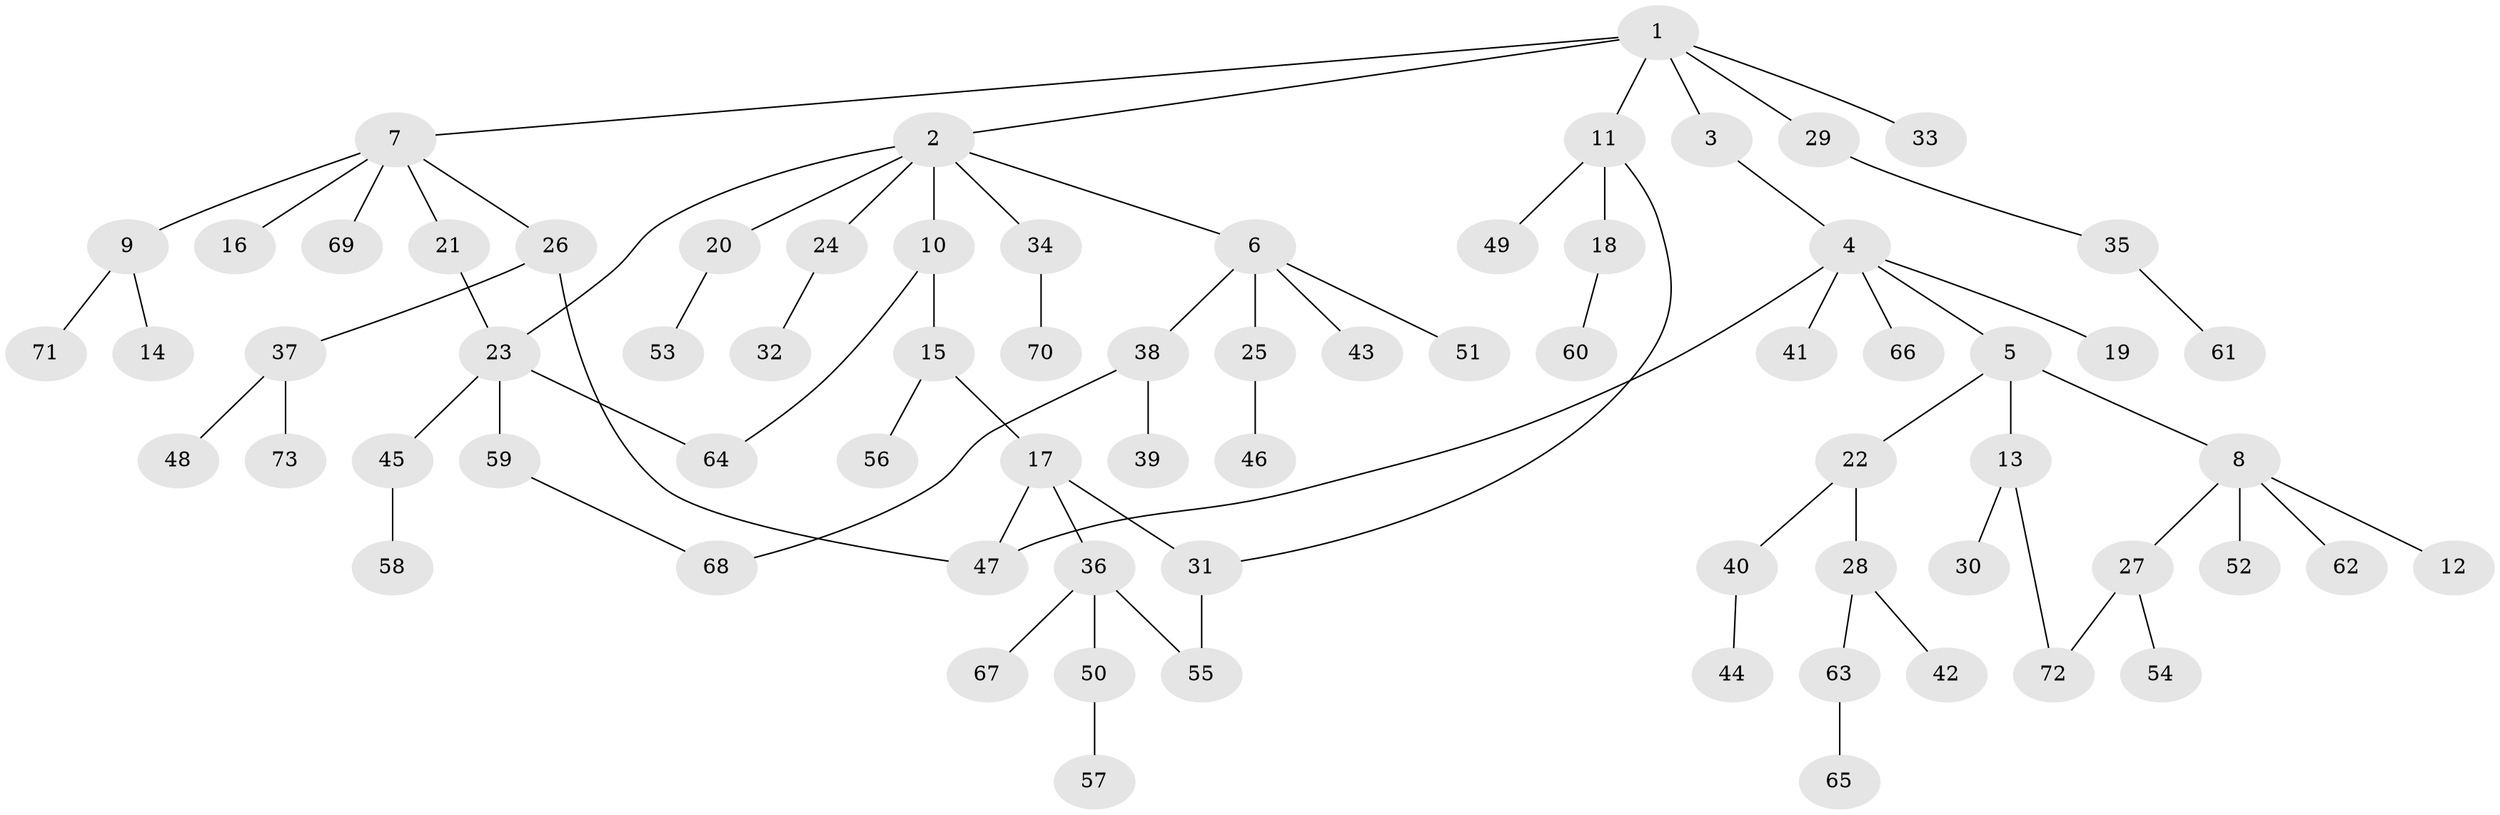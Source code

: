 // coarse degree distribution, {5: 0.11363636363636363, 6: 0.022727272727272728, 2: 0.2727272727272727, 4: 0.06818181818181818, 3: 0.11363636363636363, 1: 0.4090909090909091}
// Generated by graph-tools (version 1.1) at 2025/48/03/04/25 22:48:36]
// undirected, 73 vertices, 80 edges
graph export_dot {
  node [color=gray90,style=filled];
  1;
  2;
  3;
  4;
  5;
  6;
  7;
  8;
  9;
  10;
  11;
  12;
  13;
  14;
  15;
  16;
  17;
  18;
  19;
  20;
  21;
  22;
  23;
  24;
  25;
  26;
  27;
  28;
  29;
  30;
  31;
  32;
  33;
  34;
  35;
  36;
  37;
  38;
  39;
  40;
  41;
  42;
  43;
  44;
  45;
  46;
  47;
  48;
  49;
  50;
  51;
  52;
  53;
  54;
  55;
  56;
  57;
  58;
  59;
  60;
  61;
  62;
  63;
  64;
  65;
  66;
  67;
  68;
  69;
  70;
  71;
  72;
  73;
  1 -- 2;
  1 -- 3;
  1 -- 7;
  1 -- 11;
  1 -- 29;
  1 -- 33;
  2 -- 6;
  2 -- 10;
  2 -- 20;
  2 -- 23;
  2 -- 24;
  2 -- 34;
  3 -- 4;
  4 -- 5;
  4 -- 19;
  4 -- 41;
  4 -- 47;
  4 -- 66;
  5 -- 8;
  5 -- 13;
  5 -- 22;
  6 -- 25;
  6 -- 38;
  6 -- 43;
  6 -- 51;
  7 -- 9;
  7 -- 16;
  7 -- 21;
  7 -- 26;
  7 -- 69;
  8 -- 12;
  8 -- 27;
  8 -- 52;
  8 -- 62;
  9 -- 14;
  9 -- 71;
  10 -- 15;
  10 -- 64;
  11 -- 18;
  11 -- 49;
  11 -- 31;
  13 -- 30;
  13 -- 72;
  15 -- 17;
  15 -- 56;
  17 -- 31;
  17 -- 36;
  17 -- 47;
  18 -- 60;
  20 -- 53;
  21 -- 23;
  22 -- 28;
  22 -- 40;
  23 -- 45;
  23 -- 59;
  23 -- 64;
  24 -- 32;
  25 -- 46;
  26 -- 37;
  26 -- 47;
  27 -- 54;
  27 -- 72;
  28 -- 42;
  28 -- 63;
  29 -- 35;
  31 -- 55;
  34 -- 70;
  35 -- 61;
  36 -- 50;
  36 -- 55;
  36 -- 67;
  37 -- 48;
  37 -- 73;
  38 -- 39;
  38 -- 68;
  40 -- 44;
  45 -- 58;
  50 -- 57;
  59 -- 68;
  63 -- 65;
}
